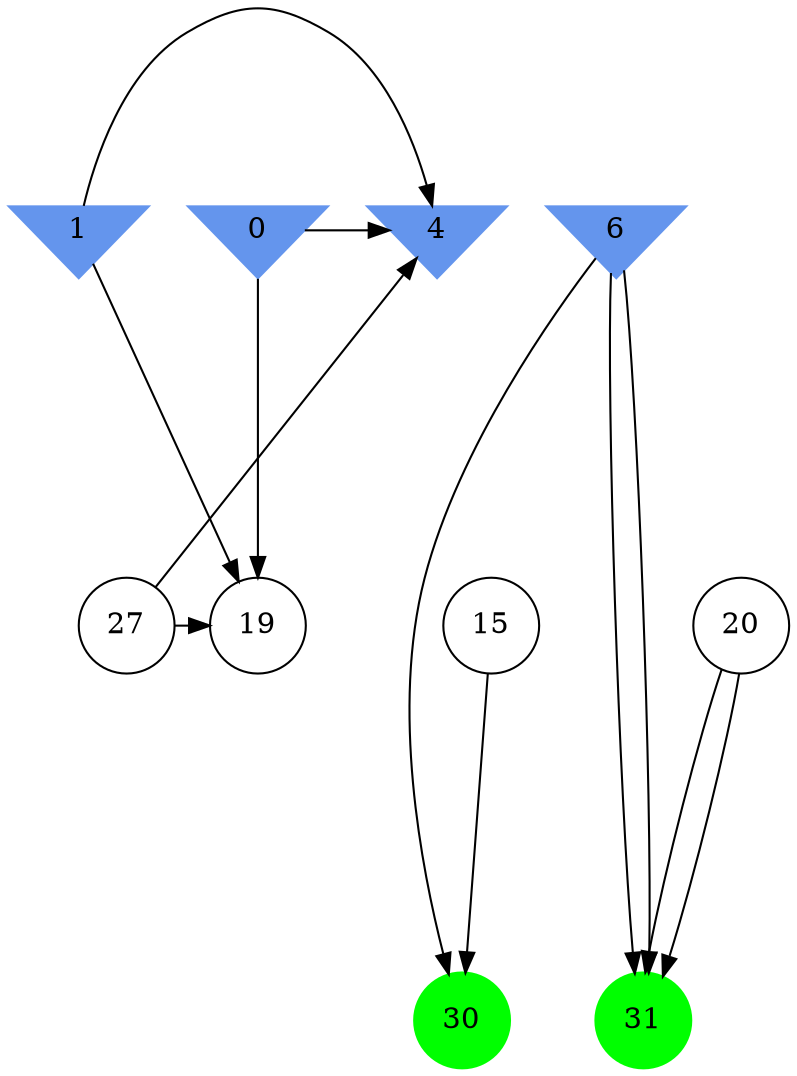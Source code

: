 digraph brain {
	ranksep=2.0;
	0 [shape=invtriangle,style=filled,color=cornflowerblue];
	1 [shape=invtriangle,style=filled,color=cornflowerblue];
	4 [shape=invtriangle,style=filled,color=cornflowerblue];
	6 [shape=invtriangle,style=filled,color=cornflowerblue];
	15 [shape=circle,color=black];
	19 [shape=circle,color=black];
	20 [shape=circle,color=black];
	27 [shape=circle,color=black];
	30 [shape=circle,style=filled,color=green];
	31 [shape=circle,style=filled,color=green];
	27	->	19;
	27	->	4;
	0	->	19;
	0	->	4;
	1	->	19;
	1	->	4;
	6	->	31;
	20	->	31;
	6	->	31;
	20	->	31;
	6	->	30;
	15	->	30;
	{ rank=same; 0; 1; 4; 6; }
	{ rank=same; 15; 19; 20; 27; }
	{ rank=same; 30; 31; }
}
